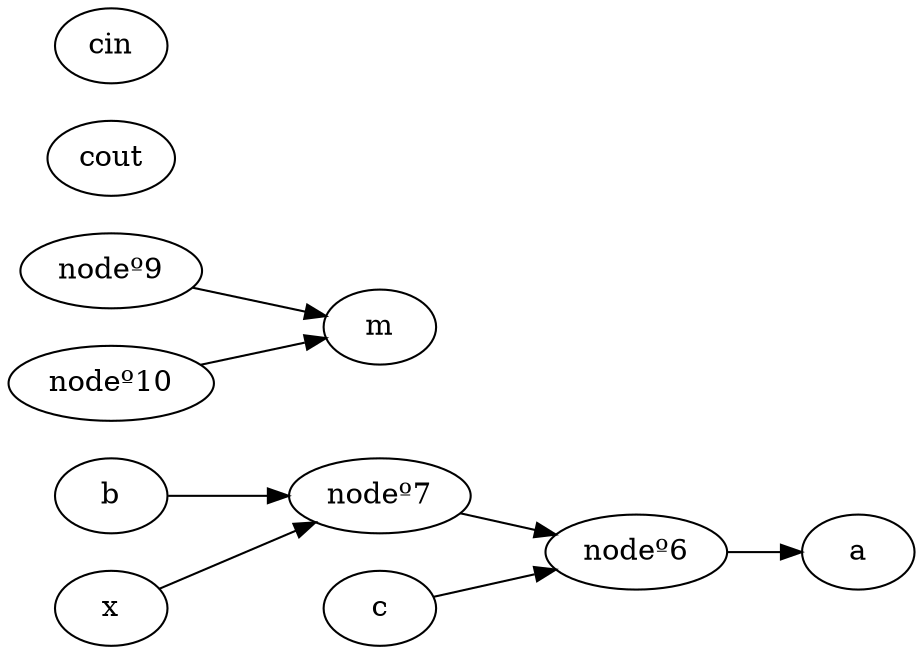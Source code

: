 digraph  {
 rankdir=LR;
a -> {}
nodeº9 -> {m }
b -> {nodeº7 }
c -> {nodeº6 }
cout -> {}
x -> {nodeº7 }
cin -> {}
m -> {}
nodeº6 -> {a }
nodeº10 -> {m }
nodeº7 -> {nodeº6 }
}

